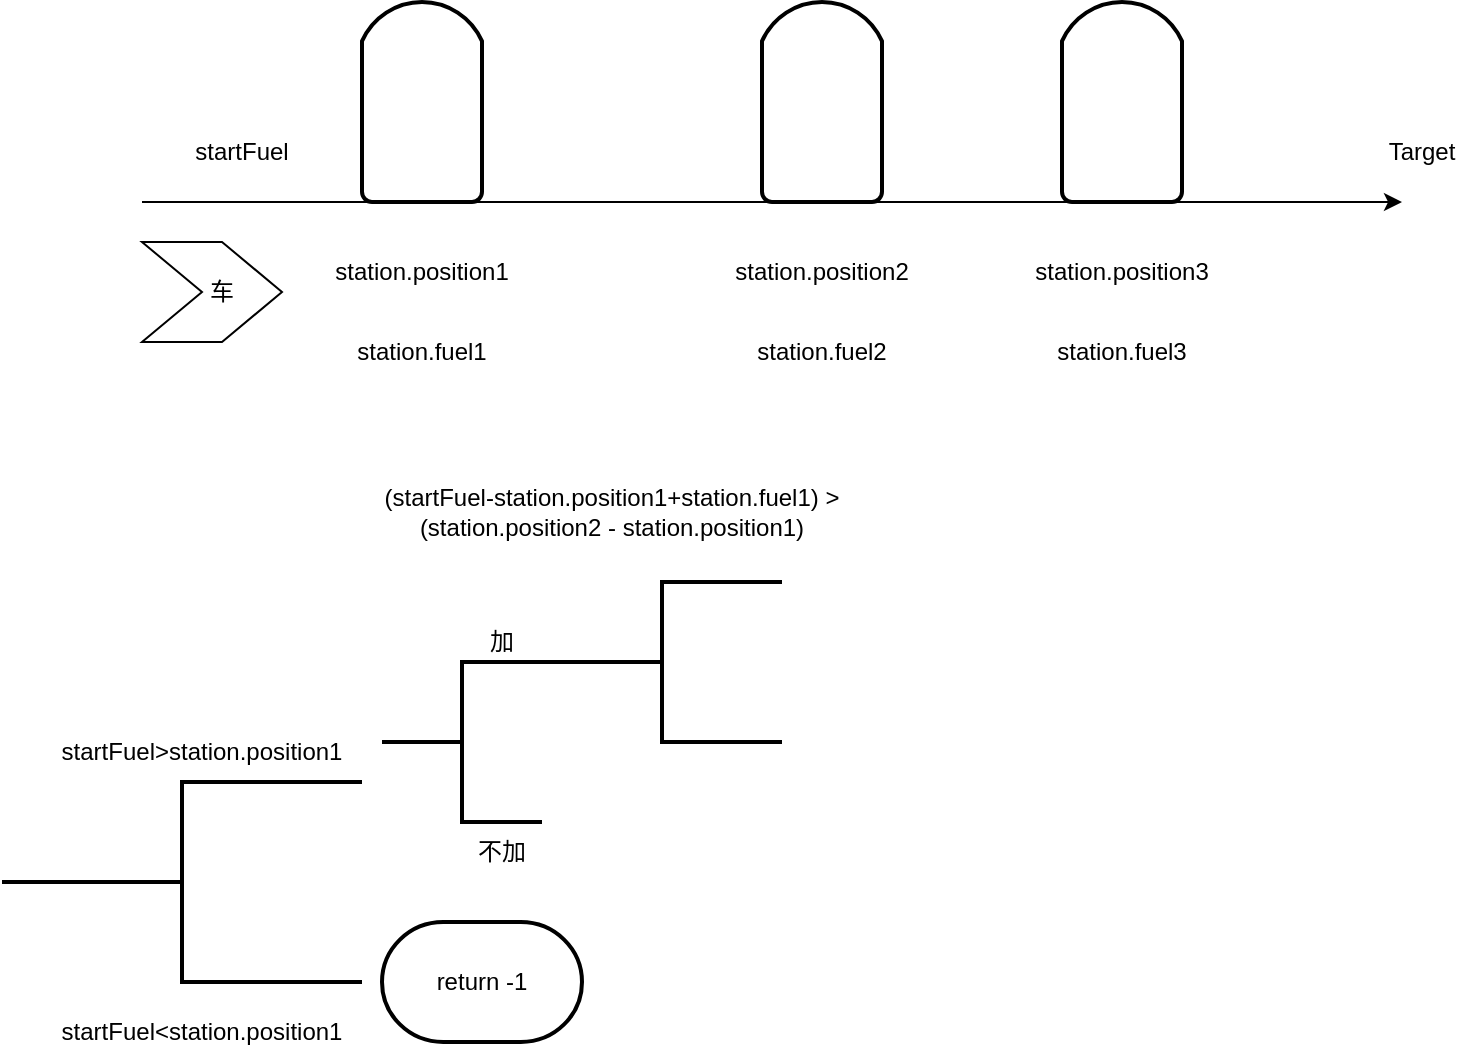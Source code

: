<mxfile>
    <diagram id="eQfSiCHQ6qnjf08oUlG6" name="第 1 页">
        <mxGraphModel dx="1002" dy="611" grid="1" gridSize="10" guides="1" tooltips="1" connect="1" arrows="1" fold="1" page="1" pageScale="1" pageWidth="827" pageHeight="1169" background="none" math="0" shadow="0">
            <root>
                <mxCell id="0"/>
                <mxCell id="1" parent="0"/>
                <mxCell id="2" value="" style="endArrow=classic;html=1;" edge="1" parent="1">
                    <mxGeometry width="50" height="50" relative="1" as="geometry">
                        <mxPoint x="90" y="290" as="sourcePoint"/>
                        <mxPoint x="720" y="290" as="targetPoint"/>
                    </mxGeometry>
                </mxCell>
                <mxCell id="4" value="Target" style="text;strokeColor=none;align=center;fillColor=none;html=1;verticalAlign=middle;whiteSpace=wrap;rounded=0;" vertex="1" parent="1">
                    <mxGeometry x="700" y="250" width="60" height="30" as="geometry"/>
                </mxCell>
                <mxCell id="5" value="startFuel" style="text;strokeColor=none;align=center;fillColor=none;html=1;verticalAlign=middle;whiteSpace=wrap;rounded=0;" vertex="1" parent="1">
                    <mxGeometry x="110" y="250" width="60" height="30" as="geometry"/>
                </mxCell>
                <mxCell id="6" value="" style="strokeWidth=2;html=1;shape=mxgraph.flowchart.delay;whiteSpace=wrap;rotation=-90;" vertex="1" parent="1">
                    <mxGeometry x="180" y="210" width="100" height="60" as="geometry"/>
                </mxCell>
                <mxCell id="7" value="" style="strokeWidth=2;html=1;shape=mxgraph.flowchart.delay;whiteSpace=wrap;rotation=-90;" vertex="1" parent="1">
                    <mxGeometry x="380" y="210" width="100" height="60" as="geometry"/>
                </mxCell>
                <mxCell id="8" value="" style="strokeWidth=2;html=1;shape=mxgraph.flowchart.delay;whiteSpace=wrap;rotation=-90;" vertex="1" parent="1">
                    <mxGeometry x="530" y="210" width="100" height="60" as="geometry"/>
                </mxCell>
                <mxCell id="9" value="station.position1" style="text;strokeColor=none;align=center;fillColor=none;html=1;verticalAlign=middle;whiteSpace=wrap;rounded=0;" vertex="1" parent="1">
                    <mxGeometry x="200" y="310" width="60" height="30" as="geometry"/>
                </mxCell>
                <mxCell id="10" value="station.position2" style="text;strokeColor=none;align=center;fillColor=none;html=1;verticalAlign=middle;whiteSpace=wrap;rounded=0;" vertex="1" parent="1">
                    <mxGeometry x="400" y="310" width="60" height="30" as="geometry"/>
                </mxCell>
                <mxCell id="11" value="station.position3" style="text;strokeColor=none;align=center;fillColor=none;html=1;verticalAlign=middle;whiteSpace=wrap;rounded=0;" vertex="1" parent="1">
                    <mxGeometry x="550" y="310" width="60" height="30" as="geometry"/>
                </mxCell>
                <mxCell id="12" value="station.fuel1" style="text;strokeColor=none;align=center;fillColor=none;html=1;verticalAlign=middle;whiteSpace=wrap;rounded=0;" vertex="1" parent="1">
                    <mxGeometry x="200" y="350" width="60" height="30" as="geometry"/>
                </mxCell>
                <mxCell id="13" value="station.fuel2" style="text;strokeColor=none;align=center;fillColor=none;html=1;verticalAlign=middle;whiteSpace=wrap;rounded=0;" vertex="1" parent="1">
                    <mxGeometry x="400" y="350" width="60" height="30" as="geometry"/>
                </mxCell>
                <mxCell id="14" value="station.fuel3" style="text;strokeColor=none;align=center;fillColor=none;html=1;verticalAlign=middle;whiteSpace=wrap;rounded=0;" vertex="1" parent="1">
                    <mxGeometry x="550" y="350" width="60" height="30" as="geometry"/>
                </mxCell>
                <mxCell id="16" value="" style="html=1;shadow=0;dashed=0;align=center;verticalAlign=middle;shape=mxgraph.arrows2.arrow;dy=0;dx=30;notch=30;" vertex="1" parent="1">
                    <mxGeometry x="90" y="310" width="70" height="50" as="geometry"/>
                </mxCell>
                <mxCell id="17" value="车" style="text;strokeColor=none;align=center;fillColor=none;html=1;verticalAlign=middle;whiteSpace=wrap;rounded=0;" vertex="1" parent="1">
                    <mxGeometry x="100" y="320" width="60" height="30" as="geometry"/>
                </mxCell>
                <mxCell id="18" value="" style="strokeWidth=2;html=1;shape=mxgraph.flowchart.annotation_2;align=left;labelPosition=right;pointerEvents=1;" vertex="1" parent="1">
                    <mxGeometry x="20" y="580" width="180" height="100" as="geometry"/>
                </mxCell>
                <mxCell id="20" value="startFuel&amp;gt;station.position1" style="text;strokeColor=none;align=center;fillColor=none;html=1;verticalAlign=middle;whiteSpace=wrap;rounded=0;" vertex="1" parent="1">
                    <mxGeometry x="90" y="550" width="60" height="30" as="geometry"/>
                </mxCell>
                <mxCell id="21" value="startFuel&amp;lt;station.position1" style="text;strokeColor=none;align=center;fillColor=none;html=1;verticalAlign=middle;whiteSpace=wrap;rounded=0;" vertex="1" parent="1">
                    <mxGeometry x="90" y="690" width="60" height="30" as="geometry"/>
                </mxCell>
                <mxCell id="22" value="return -1" style="text;strokeColor=none;align=center;fillColor=none;html=1;verticalAlign=middle;whiteSpace=wrap;rounded=0;" vertex="1" parent="1">
                    <mxGeometry x="230" y="665" width="60" height="30" as="geometry"/>
                </mxCell>
                <mxCell id="23" value="" style="strokeWidth=2;html=1;shape=mxgraph.flowchart.terminator;whiteSpace=wrap;fillColor=none;" vertex="1" parent="1">
                    <mxGeometry x="210" y="650" width="100" height="60" as="geometry"/>
                </mxCell>
                <mxCell id="24" value="" style="strokeWidth=2;html=1;shape=mxgraph.flowchart.annotation_2;align=left;labelPosition=right;pointerEvents=1;fillColor=none;" vertex="1" parent="1">
                    <mxGeometry x="210" y="520" width="80" height="80" as="geometry"/>
                </mxCell>
                <mxCell id="27" value="加" style="text;strokeColor=none;align=center;fillColor=none;html=1;verticalAlign=middle;whiteSpace=wrap;rounded=0;" vertex="1" parent="1">
                    <mxGeometry x="240" y="500" width="60" height="20" as="geometry"/>
                </mxCell>
                <mxCell id="28" value="不加" style="text;strokeColor=none;align=center;fillColor=none;html=1;verticalAlign=middle;whiteSpace=wrap;rounded=0;" vertex="1" parent="1">
                    <mxGeometry x="240" y="600" width="60" height="30" as="geometry"/>
                </mxCell>
                <mxCell id="29" value="" style="strokeWidth=2;html=1;shape=mxgraph.flowchart.annotation_2;align=left;labelPosition=right;pointerEvents=1;fillColor=none;" vertex="1" parent="1">
                    <mxGeometry x="290" y="480" width="120" height="80" as="geometry"/>
                </mxCell>
                <mxCell id="30" value="(startFuel-station.position1+station.fuel1) &amp;gt;(station.position2 - station.position1)" style="text;strokeColor=none;align=center;fillColor=none;html=1;verticalAlign=middle;whiteSpace=wrap;rounded=0;" vertex="1" parent="1">
                    <mxGeometry x="200" y="430" width="250" height="30" as="geometry"/>
                </mxCell>
            </root>
        </mxGraphModel>
    </diagram>
</mxfile>